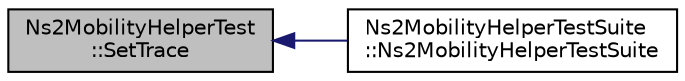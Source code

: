digraph "Ns2MobilityHelperTest::SetTrace"
{
  edge [fontname="Helvetica",fontsize="10",labelfontname="Helvetica",labelfontsize="10"];
  node [fontname="Helvetica",fontsize="10",shape=record];
  rankdir="LR";
  Node1 [label="Ns2MobilityHelperTest\l::SetTrace",height=0.2,width=0.4,color="black", fillcolor="grey75", style="filled", fontcolor="black"];
  Node1 -> Node2 [dir="back",color="midnightblue",fontsize="10",style="solid"];
  Node2 [label="Ns2MobilityHelperTestSuite\l::Ns2MobilityHelperTestSuite",height=0.2,width=0.4,color="black", fillcolor="white", style="filled",URL="$da/dd0/classNs2MobilityHelperTestSuite.html#a948880f0823bd308c926b705411b8b46"];
}
